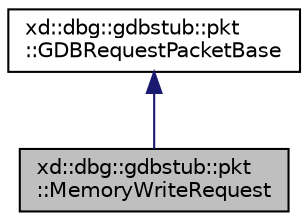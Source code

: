digraph "xd::dbg::gdbstub::pkt::MemoryWriteRequest"
{
  edge [fontname="Helvetica",fontsize="10",labelfontname="Helvetica",labelfontsize="10"];
  node [fontname="Helvetica",fontsize="10",shape=record];
  Node0 [label="xd::dbg::gdbstub::pkt\l::MemoryWriteRequest",height=0.2,width=0.4,color="black", fillcolor="grey75", style="filled", fontcolor="black"];
  Node1 -> Node0 [dir="back",color="midnightblue",fontsize="10",style="solid",fontname="Helvetica"];
  Node1 [label="xd::dbg::gdbstub::pkt\l::GDBRequestPacketBase",height=0.2,width=0.4,color="black", fillcolor="white", style="filled",URL="$classxd_1_1dbg_1_1gdbstub_1_1pkt_1_1_g_d_b_request_packet_base.html"];
}

